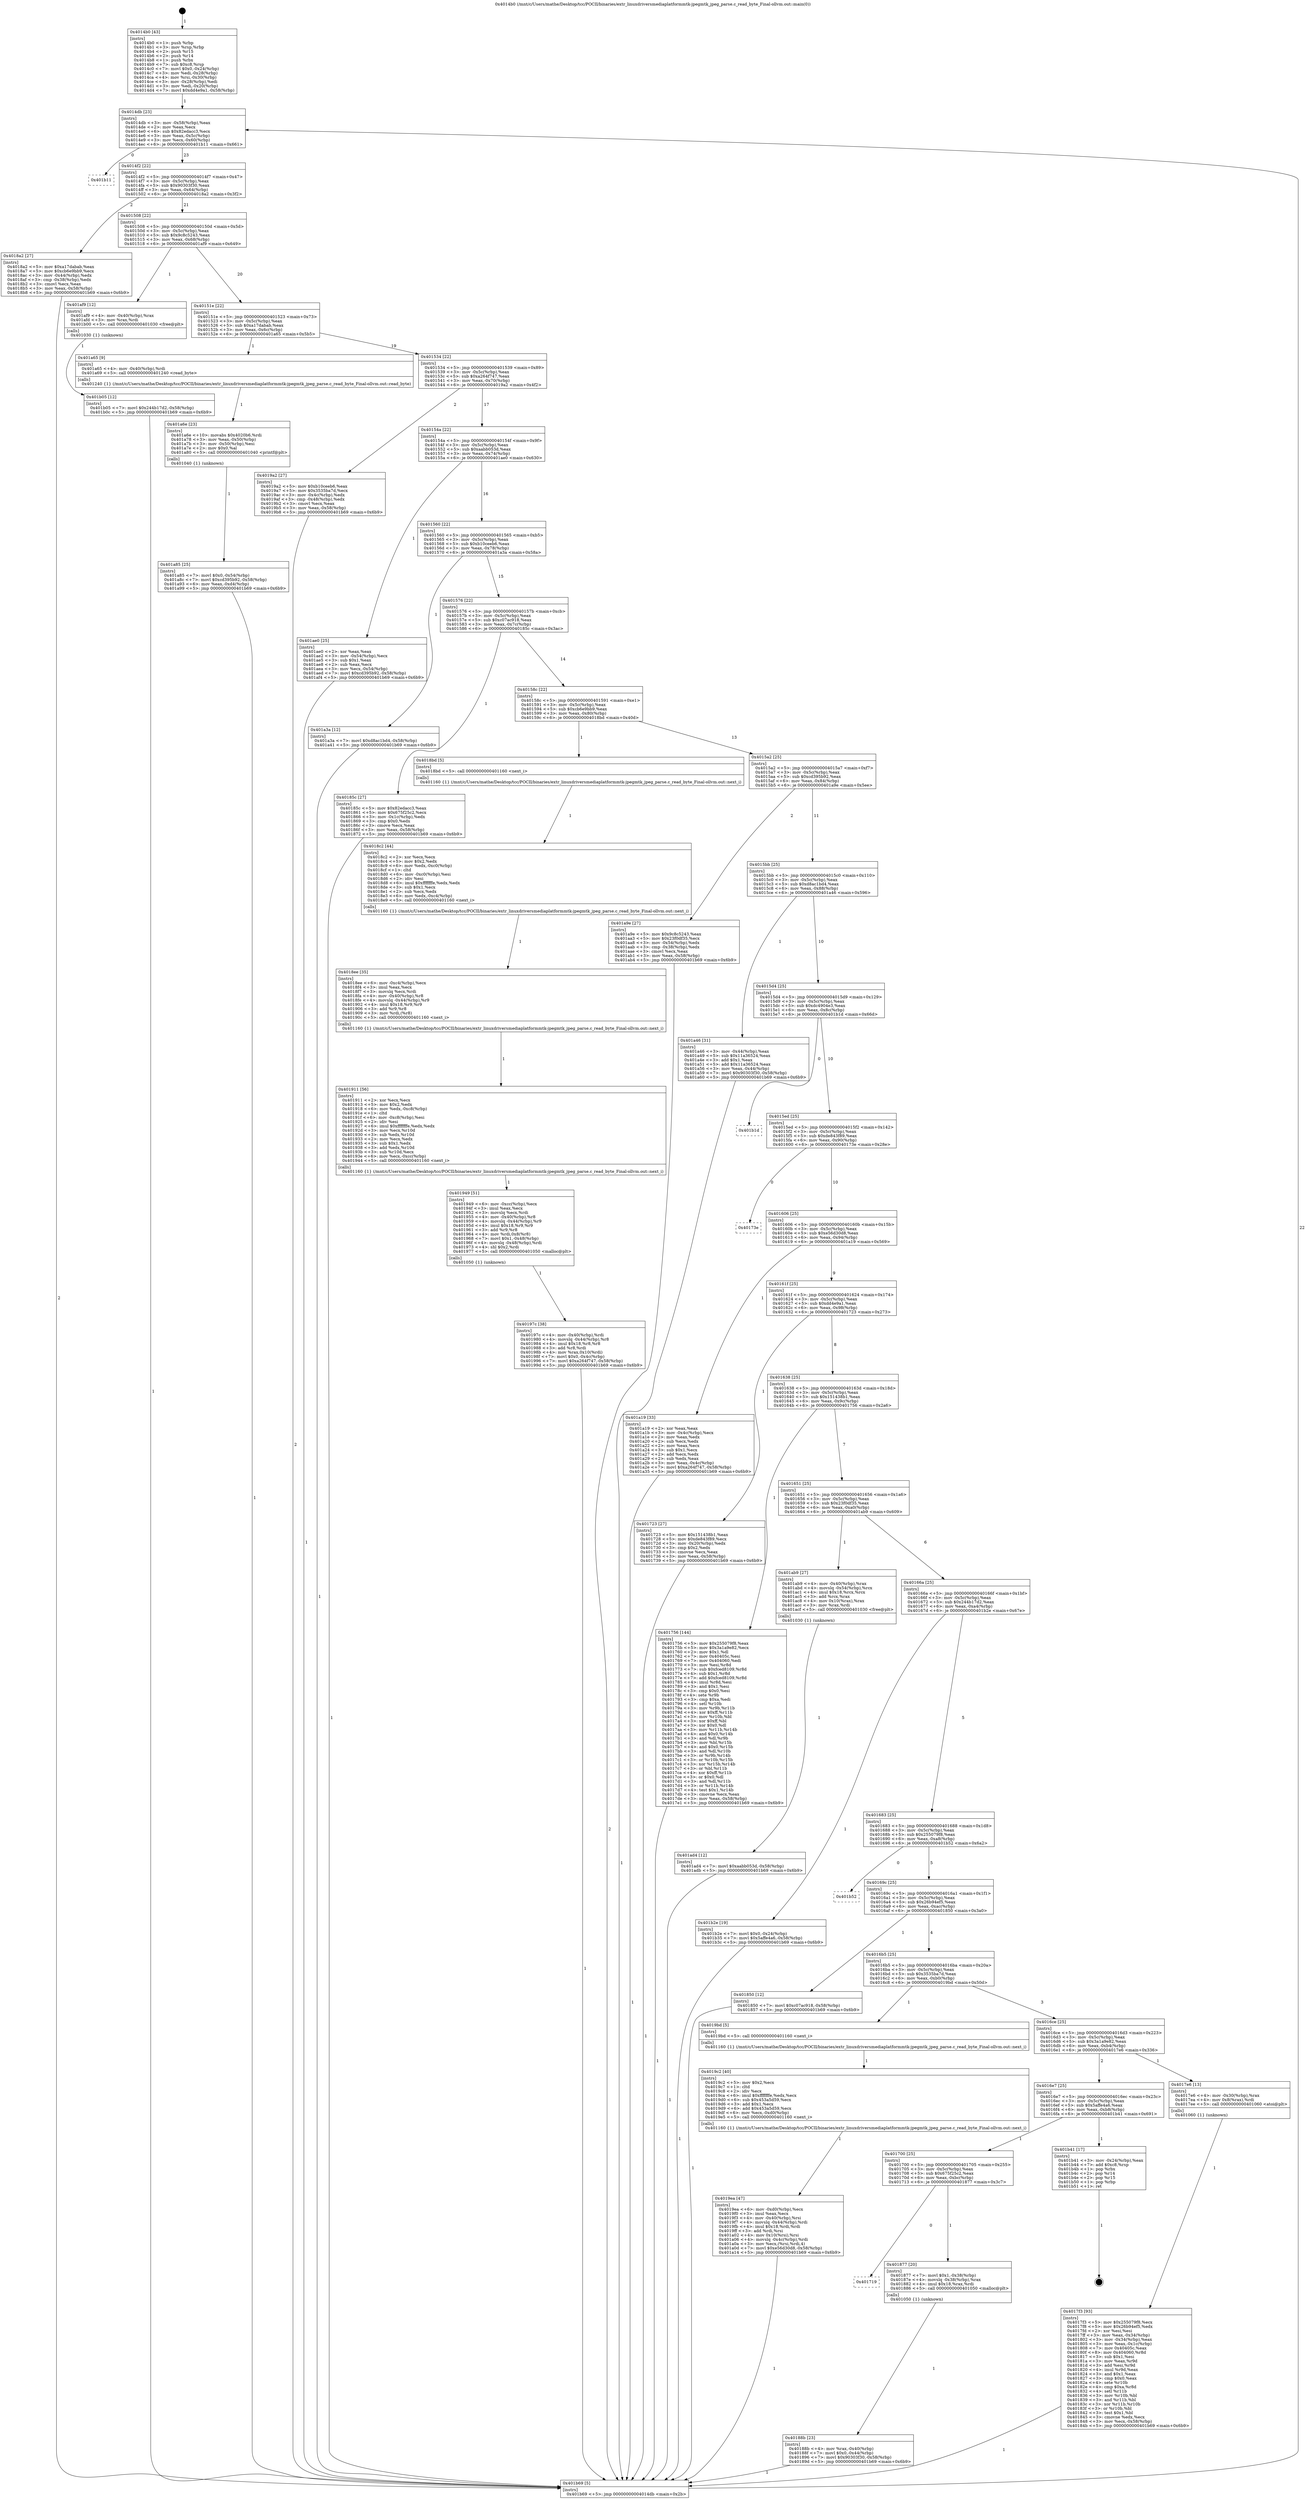 digraph "0x4014b0" {
  label = "0x4014b0 (/mnt/c/Users/mathe/Desktop/tcc/POCII/binaries/extr_linuxdriversmediaplatformmtk-jpegmtk_jpeg_parse.c_read_byte_Final-ollvm.out::main(0))"
  labelloc = "t"
  node[shape=record]

  Entry [label="",width=0.3,height=0.3,shape=circle,fillcolor=black,style=filled]
  "0x4014db" [label="{
     0x4014db [23]\l
     | [instrs]\l
     &nbsp;&nbsp;0x4014db \<+3\>: mov -0x58(%rbp),%eax\l
     &nbsp;&nbsp;0x4014de \<+2\>: mov %eax,%ecx\l
     &nbsp;&nbsp;0x4014e0 \<+6\>: sub $0x82edacc3,%ecx\l
     &nbsp;&nbsp;0x4014e6 \<+3\>: mov %eax,-0x5c(%rbp)\l
     &nbsp;&nbsp;0x4014e9 \<+3\>: mov %ecx,-0x60(%rbp)\l
     &nbsp;&nbsp;0x4014ec \<+6\>: je 0000000000401b11 \<main+0x661\>\l
  }"]
  "0x401b11" [label="{
     0x401b11\l
  }", style=dashed]
  "0x4014f2" [label="{
     0x4014f2 [22]\l
     | [instrs]\l
     &nbsp;&nbsp;0x4014f2 \<+5\>: jmp 00000000004014f7 \<main+0x47\>\l
     &nbsp;&nbsp;0x4014f7 \<+3\>: mov -0x5c(%rbp),%eax\l
     &nbsp;&nbsp;0x4014fa \<+5\>: sub $0x90303f30,%eax\l
     &nbsp;&nbsp;0x4014ff \<+3\>: mov %eax,-0x64(%rbp)\l
     &nbsp;&nbsp;0x401502 \<+6\>: je 00000000004018a2 \<main+0x3f2\>\l
  }"]
  Exit [label="",width=0.3,height=0.3,shape=circle,fillcolor=black,style=filled,peripheries=2]
  "0x4018a2" [label="{
     0x4018a2 [27]\l
     | [instrs]\l
     &nbsp;&nbsp;0x4018a2 \<+5\>: mov $0xa17dabab,%eax\l
     &nbsp;&nbsp;0x4018a7 \<+5\>: mov $0xcb6e9bb9,%ecx\l
     &nbsp;&nbsp;0x4018ac \<+3\>: mov -0x44(%rbp),%edx\l
     &nbsp;&nbsp;0x4018af \<+3\>: cmp -0x38(%rbp),%edx\l
     &nbsp;&nbsp;0x4018b2 \<+3\>: cmovl %ecx,%eax\l
     &nbsp;&nbsp;0x4018b5 \<+3\>: mov %eax,-0x58(%rbp)\l
     &nbsp;&nbsp;0x4018b8 \<+5\>: jmp 0000000000401b69 \<main+0x6b9\>\l
  }"]
  "0x401508" [label="{
     0x401508 [22]\l
     | [instrs]\l
     &nbsp;&nbsp;0x401508 \<+5\>: jmp 000000000040150d \<main+0x5d\>\l
     &nbsp;&nbsp;0x40150d \<+3\>: mov -0x5c(%rbp),%eax\l
     &nbsp;&nbsp;0x401510 \<+5\>: sub $0x9c8c5243,%eax\l
     &nbsp;&nbsp;0x401515 \<+3\>: mov %eax,-0x68(%rbp)\l
     &nbsp;&nbsp;0x401518 \<+6\>: je 0000000000401af9 \<main+0x649\>\l
  }"]
  "0x401b05" [label="{
     0x401b05 [12]\l
     | [instrs]\l
     &nbsp;&nbsp;0x401b05 \<+7\>: movl $0x244b17d2,-0x58(%rbp)\l
     &nbsp;&nbsp;0x401b0c \<+5\>: jmp 0000000000401b69 \<main+0x6b9\>\l
  }"]
  "0x401af9" [label="{
     0x401af9 [12]\l
     | [instrs]\l
     &nbsp;&nbsp;0x401af9 \<+4\>: mov -0x40(%rbp),%rax\l
     &nbsp;&nbsp;0x401afd \<+3\>: mov %rax,%rdi\l
     &nbsp;&nbsp;0x401b00 \<+5\>: call 0000000000401030 \<free@plt\>\l
     | [calls]\l
     &nbsp;&nbsp;0x401030 \{1\} (unknown)\l
  }"]
  "0x40151e" [label="{
     0x40151e [22]\l
     | [instrs]\l
     &nbsp;&nbsp;0x40151e \<+5\>: jmp 0000000000401523 \<main+0x73\>\l
     &nbsp;&nbsp;0x401523 \<+3\>: mov -0x5c(%rbp),%eax\l
     &nbsp;&nbsp;0x401526 \<+5\>: sub $0xa17dabab,%eax\l
     &nbsp;&nbsp;0x40152b \<+3\>: mov %eax,-0x6c(%rbp)\l
     &nbsp;&nbsp;0x40152e \<+6\>: je 0000000000401a65 \<main+0x5b5\>\l
  }"]
  "0x401ad4" [label="{
     0x401ad4 [12]\l
     | [instrs]\l
     &nbsp;&nbsp;0x401ad4 \<+7\>: movl $0xaabb053d,-0x58(%rbp)\l
     &nbsp;&nbsp;0x401adb \<+5\>: jmp 0000000000401b69 \<main+0x6b9\>\l
  }"]
  "0x401a65" [label="{
     0x401a65 [9]\l
     | [instrs]\l
     &nbsp;&nbsp;0x401a65 \<+4\>: mov -0x40(%rbp),%rdi\l
     &nbsp;&nbsp;0x401a69 \<+5\>: call 0000000000401240 \<read_byte\>\l
     | [calls]\l
     &nbsp;&nbsp;0x401240 \{1\} (/mnt/c/Users/mathe/Desktop/tcc/POCII/binaries/extr_linuxdriversmediaplatformmtk-jpegmtk_jpeg_parse.c_read_byte_Final-ollvm.out::read_byte)\l
  }"]
  "0x401534" [label="{
     0x401534 [22]\l
     | [instrs]\l
     &nbsp;&nbsp;0x401534 \<+5\>: jmp 0000000000401539 \<main+0x89\>\l
     &nbsp;&nbsp;0x401539 \<+3\>: mov -0x5c(%rbp),%eax\l
     &nbsp;&nbsp;0x40153c \<+5\>: sub $0xa264f747,%eax\l
     &nbsp;&nbsp;0x401541 \<+3\>: mov %eax,-0x70(%rbp)\l
     &nbsp;&nbsp;0x401544 \<+6\>: je 00000000004019a2 \<main+0x4f2\>\l
  }"]
  "0x401a85" [label="{
     0x401a85 [25]\l
     | [instrs]\l
     &nbsp;&nbsp;0x401a85 \<+7\>: movl $0x0,-0x54(%rbp)\l
     &nbsp;&nbsp;0x401a8c \<+7\>: movl $0xcd395b92,-0x58(%rbp)\l
     &nbsp;&nbsp;0x401a93 \<+6\>: mov %eax,-0xd4(%rbp)\l
     &nbsp;&nbsp;0x401a99 \<+5\>: jmp 0000000000401b69 \<main+0x6b9\>\l
  }"]
  "0x4019a2" [label="{
     0x4019a2 [27]\l
     | [instrs]\l
     &nbsp;&nbsp;0x4019a2 \<+5\>: mov $0xb10ceeb6,%eax\l
     &nbsp;&nbsp;0x4019a7 \<+5\>: mov $0x3535ba7d,%ecx\l
     &nbsp;&nbsp;0x4019ac \<+3\>: mov -0x4c(%rbp),%edx\l
     &nbsp;&nbsp;0x4019af \<+3\>: cmp -0x48(%rbp),%edx\l
     &nbsp;&nbsp;0x4019b2 \<+3\>: cmovl %ecx,%eax\l
     &nbsp;&nbsp;0x4019b5 \<+3\>: mov %eax,-0x58(%rbp)\l
     &nbsp;&nbsp;0x4019b8 \<+5\>: jmp 0000000000401b69 \<main+0x6b9\>\l
  }"]
  "0x40154a" [label="{
     0x40154a [22]\l
     | [instrs]\l
     &nbsp;&nbsp;0x40154a \<+5\>: jmp 000000000040154f \<main+0x9f\>\l
     &nbsp;&nbsp;0x40154f \<+3\>: mov -0x5c(%rbp),%eax\l
     &nbsp;&nbsp;0x401552 \<+5\>: sub $0xaabb053d,%eax\l
     &nbsp;&nbsp;0x401557 \<+3\>: mov %eax,-0x74(%rbp)\l
     &nbsp;&nbsp;0x40155a \<+6\>: je 0000000000401ae0 \<main+0x630\>\l
  }"]
  "0x401a6e" [label="{
     0x401a6e [23]\l
     | [instrs]\l
     &nbsp;&nbsp;0x401a6e \<+10\>: movabs $0x4020b6,%rdi\l
     &nbsp;&nbsp;0x401a78 \<+3\>: mov %eax,-0x50(%rbp)\l
     &nbsp;&nbsp;0x401a7b \<+3\>: mov -0x50(%rbp),%esi\l
     &nbsp;&nbsp;0x401a7e \<+2\>: mov $0x0,%al\l
     &nbsp;&nbsp;0x401a80 \<+5\>: call 0000000000401040 \<printf@plt\>\l
     | [calls]\l
     &nbsp;&nbsp;0x401040 \{1\} (unknown)\l
  }"]
  "0x401ae0" [label="{
     0x401ae0 [25]\l
     | [instrs]\l
     &nbsp;&nbsp;0x401ae0 \<+2\>: xor %eax,%eax\l
     &nbsp;&nbsp;0x401ae2 \<+3\>: mov -0x54(%rbp),%ecx\l
     &nbsp;&nbsp;0x401ae5 \<+3\>: sub $0x1,%eax\l
     &nbsp;&nbsp;0x401ae8 \<+2\>: sub %eax,%ecx\l
     &nbsp;&nbsp;0x401aea \<+3\>: mov %ecx,-0x54(%rbp)\l
     &nbsp;&nbsp;0x401aed \<+7\>: movl $0xcd395b92,-0x58(%rbp)\l
     &nbsp;&nbsp;0x401af4 \<+5\>: jmp 0000000000401b69 \<main+0x6b9\>\l
  }"]
  "0x401560" [label="{
     0x401560 [22]\l
     | [instrs]\l
     &nbsp;&nbsp;0x401560 \<+5\>: jmp 0000000000401565 \<main+0xb5\>\l
     &nbsp;&nbsp;0x401565 \<+3\>: mov -0x5c(%rbp),%eax\l
     &nbsp;&nbsp;0x401568 \<+5\>: sub $0xb10ceeb6,%eax\l
     &nbsp;&nbsp;0x40156d \<+3\>: mov %eax,-0x78(%rbp)\l
     &nbsp;&nbsp;0x401570 \<+6\>: je 0000000000401a3a \<main+0x58a\>\l
  }"]
  "0x4019ea" [label="{
     0x4019ea [47]\l
     | [instrs]\l
     &nbsp;&nbsp;0x4019ea \<+6\>: mov -0xd0(%rbp),%ecx\l
     &nbsp;&nbsp;0x4019f0 \<+3\>: imul %eax,%ecx\l
     &nbsp;&nbsp;0x4019f3 \<+4\>: mov -0x40(%rbp),%rsi\l
     &nbsp;&nbsp;0x4019f7 \<+4\>: movslq -0x44(%rbp),%rdi\l
     &nbsp;&nbsp;0x4019fb \<+4\>: imul $0x18,%rdi,%rdi\l
     &nbsp;&nbsp;0x4019ff \<+3\>: add %rdi,%rsi\l
     &nbsp;&nbsp;0x401a02 \<+4\>: mov 0x10(%rsi),%rsi\l
     &nbsp;&nbsp;0x401a06 \<+4\>: movslq -0x4c(%rbp),%rdi\l
     &nbsp;&nbsp;0x401a0a \<+3\>: mov %ecx,(%rsi,%rdi,4)\l
     &nbsp;&nbsp;0x401a0d \<+7\>: movl $0xe56d30d8,-0x58(%rbp)\l
     &nbsp;&nbsp;0x401a14 \<+5\>: jmp 0000000000401b69 \<main+0x6b9\>\l
  }"]
  "0x401a3a" [label="{
     0x401a3a [12]\l
     | [instrs]\l
     &nbsp;&nbsp;0x401a3a \<+7\>: movl $0xd8ac1bd4,-0x58(%rbp)\l
     &nbsp;&nbsp;0x401a41 \<+5\>: jmp 0000000000401b69 \<main+0x6b9\>\l
  }"]
  "0x401576" [label="{
     0x401576 [22]\l
     | [instrs]\l
     &nbsp;&nbsp;0x401576 \<+5\>: jmp 000000000040157b \<main+0xcb\>\l
     &nbsp;&nbsp;0x40157b \<+3\>: mov -0x5c(%rbp),%eax\l
     &nbsp;&nbsp;0x40157e \<+5\>: sub $0xc07ac918,%eax\l
     &nbsp;&nbsp;0x401583 \<+3\>: mov %eax,-0x7c(%rbp)\l
     &nbsp;&nbsp;0x401586 \<+6\>: je 000000000040185c \<main+0x3ac\>\l
  }"]
  "0x4019c2" [label="{
     0x4019c2 [40]\l
     | [instrs]\l
     &nbsp;&nbsp;0x4019c2 \<+5\>: mov $0x2,%ecx\l
     &nbsp;&nbsp;0x4019c7 \<+1\>: cltd\l
     &nbsp;&nbsp;0x4019c8 \<+2\>: idiv %ecx\l
     &nbsp;&nbsp;0x4019ca \<+6\>: imul $0xfffffffe,%edx,%ecx\l
     &nbsp;&nbsp;0x4019d0 \<+6\>: sub $0x453a5d59,%ecx\l
     &nbsp;&nbsp;0x4019d6 \<+3\>: add $0x1,%ecx\l
     &nbsp;&nbsp;0x4019d9 \<+6\>: add $0x453a5d59,%ecx\l
     &nbsp;&nbsp;0x4019df \<+6\>: mov %ecx,-0xd0(%rbp)\l
     &nbsp;&nbsp;0x4019e5 \<+5\>: call 0000000000401160 \<next_i\>\l
     | [calls]\l
     &nbsp;&nbsp;0x401160 \{1\} (/mnt/c/Users/mathe/Desktop/tcc/POCII/binaries/extr_linuxdriversmediaplatformmtk-jpegmtk_jpeg_parse.c_read_byte_Final-ollvm.out::next_i)\l
  }"]
  "0x40185c" [label="{
     0x40185c [27]\l
     | [instrs]\l
     &nbsp;&nbsp;0x40185c \<+5\>: mov $0x82edacc3,%eax\l
     &nbsp;&nbsp;0x401861 \<+5\>: mov $0x675f25c2,%ecx\l
     &nbsp;&nbsp;0x401866 \<+3\>: mov -0x1c(%rbp),%edx\l
     &nbsp;&nbsp;0x401869 \<+3\>: cmp $0x0,%edx\l
     &nbsp;&nbsp;0x40186c \<+3\>: cmove %ecx,%eax\l
     &nbsp;&nbsp;0x40186f \<+3\>: mov %eax,-0x58(%rbp)\l
     &nbsp;&nbsp;0x401872 \<+5\>: jmp 0000000000401b69 \<main+0x6b9\>\l
  }"]
  "0x40158c" [label="{
     0x40158c [22]\l
     | [instrs]\l
     &nbsp;&nbsp;0x40158c \<+5\>: jmp 0000000000401591 \<main+0xe1\>\l
     &nbsp;&nbsp;0x401591 \<+3\>: mov -0x5c(%rbp),%eax\l
     &nbsp;&nbsp;0x401594 \<+5\>: sub $0xcb6e9bb9,%eax\l
     &nbsp;&nbsp;0x401599 \<+3\>: mov %eax,-0x80(%rbp)\l
     &nbsp;&nbsp;0x40159c \<+6\>: je 00000000004018bd \<main+0x40d\>\l
  }"]
  "0x40197c" [label="{
     0x40197c [38]\l
     | [instrs]\l
     &nbsp;&nbsp;0x40197c \<+4\>: mov -0x40(%rbp),%rdi\l
     &nbsp;&nbsp;0x401980 \<+4\>: movslq -0x44(%rbp),%r8\l
     &nbsp;&nbsp;0x401984 \<+4\>: imul $0x18,%r8,%r8\l
     &nbsp;&nbsp;0x401988 \<+3\>: add %r8,%rdi\l
     &nbsp;&nbsp;0x40198b \<+4\>: mov %rax,0x10(%rdi)\l
     &nbsp;&nbsp;0x40198f \<+7\>: movl $0x0,-0x4c(%rbp)\l
     &nbsp;&nbsp;0x401996 \<+7\>: movl $0xa264f747,-0x58(%rbp)\l
     &nbsp;&nbsp;0x40199d \<+5\>: jmp 0000000000401b69 \<main+0x6b9\>\l
  }"]
  "0x4018bd" [label="{
     0x4018bd [5]\l
     | [instrs]\l
     &nbsp;&nbsp;0x4018bd \<+5\>: call 0000000000401160 \<next_i\>\l
     | [calls]\l
     &nbsp;&nbsp;0x401160 \{1\} (/mnt/c/Users/mathe/Desktop/tcc/POCII/binaries/extr_linuxdriversmediaplatformmtk-jpegmtk_jpeg_parse.c_read_byte_Final-ollvm.out::next_i)\l
  }"]
  "0x4015a2" [label="{
     0x4015a2 [25]\l
     | [instrs]\l
     &nbsp;&nbsp;0x4015a2 \<+5\>: jmp 00000000004015a7 \<main+0xf7\>\l
     &nbsp;&nbsp;0x4015a7 \<+3\>: mov -0x5c(%rbp),%eax\l
     &nbsp;&nbsp;0x4015aa \<+5\>: sub $0xcd395b92,%eax\l
     &nbsp;&nbsp;0x4015af \<+6\>: mov %eax,-0x84(%rbp)\l
     &nbsp;&nbsp;0x4015b5 \<+6\>: je 0000000000401a9e \<main+0x5ee\>\l
  }"]
  "0x401949" [label="{
     0x401949 [51]\l
     | [instrs]\l
     &nbsp;&nbsp;0x401949 \<+6\>: mov -0xcc(%rbp),%ecx\l
     &nbsp;&nbsp;0x40194f \<+3\>: imul %eax,%ecx\l
     &nbsp;&nbsp;0x401952 \<+3\>: movslq %ecx,%rdi\l
     &nbsp;&nbsp;0x401955 \<+4\>: mov -0x40(%rbp),%r8\l
     &nbsp;&nbsp;0x401959 \<+4\>: movslq -0x44(%rbp),%r9\l
     &nbsp;&nbsp;0x40195d \<+4\>: imul $0x18,%r9,%r9\l
     &nbsp;&nbsp;0x401961 \<+3\>: add %r9,%r8\l
     &nbsp;&nbsp;0x401964 \<+4\>: mov %rdi,0x8(%r8)\l
     &nbsp;&nbsp;0x401968 \<+7\>: movl $0x1,-0x48(%rbp)\l
     &nbsp;&nbsp;0x40196f \<+4\>: movslq -0x48(%rbp),%rdi\l
     &nbsp;&nbsp;0x401973 \<+4\>: shl $0x2,%rdi\l
     &nbsp;&nbsp;0x401977 \<+5\>: call 0000000000401050 \<malloc@plt\>\l
     | [calls]\l
     &nbsp;&nbsp;0x401050 \{1\} (unknown)\l
  }"]
  "0x401a9e" [label="{
     0x401a9e [27]\l
     | [instrs]\l
     &nbsp;&nbsp;0x401a9e \<+5\>: mov $0x9c8c5243,%eax\l
     &nbsp;&nbsp;0x401aa3 \<+5\>: mov $0x23f0df35,%ecx\l
     &nbsp;&nbsp;0x401aa8 \<+3\>: mov -0x54(%rbp),%edx\l
     &nbsp;&nbsp;0x401aab \<+3\>: cmp -0x38(%rbp),%edx\l
     &nbsp;&nbsp;0x401aae \<+3\>: cmovl %ecx,%eax\l
     &nbsp;&nbsp;0x401ab1 \<+3\>: mov %eax,-0x58(%rbp)\l
     &nbsp;&nbsp;0x401ab4 \<+5\>: jmp 0000000000401b69 \<main+0x6b9\>\l
  }"]
  "0x4015bb" [label="{
     0x4015bb [25]\l
     | [instrs]\l
     &nbsp;&nbsp;0x4015bb \<+5\>: jmp 00000000004015c0 \<main+0x110\>\l
     &nbsp;&nbsp;0x4015c0 \<+3\>: mov -0x5c(%rbp),%eax\l
     &nbsp;&nbsp;0x4015c3 \<+5\>: sub $0xd8ac1bd4,%eax\l
     &nbsp;&nbsp;0x4015c8 \<+6\>: mov %eax,-0x88(%rbp)\l
     &nbsp;&nbsp;0x4015ce \<+6\>: je 0000000000401a46 \<main+0x596\>\l
  }"]
  "0x401911" [label="{
     0x401911 [56]\l
     | [instrs]\l
     &nbsp;&nbsp;0x401911 \<+2\>: xor %ecx,%ecx\l
     &nbsp;&nbsp;0x401913 \<+5\>: mov $0x2,%edx\l
     &nbsp;&nbsp;0x401918 \<+6\>: mov %edx,-0xc8(%rbp)\l
     &nbsp;&nbsp;0x40191e \<+1\>: cltd\l
     &nbsp;&nbsp;0x40191f \<+6\>: mov -0xc8(%rbp),%esi\l
     &nbsp;&nbsp;0x401925 \<+2\>: idiv %esi\l
     &nbsp;&nbsp;0x401927 \<+6\>: imul $0xfffffffe,%edx,%edx\l
     &nbsp;&nbsp;0x40192d \<+3\>: mov %ecx,%r10d\l
     &nbsp;&nbsp;0x401930 \<+3\>: sub %edx,%r10d\l
     &nbsp;&nbsp;0x401933 \<+2\>: mov %ecx,%edx\l
     &nbsp;&nbsp;0x401935 \<+3\>: sub $0x1,%edx\l
     &nbsp;&nbsp;0x401938 \<+3\>: add %edx,%r10d\l
     &nbsp;&nbsp;0x40193b \<+3\>: sub %r10d,%ecx\l
     &nbsp;&nbsp;0x40193e \<+6\>: mov %ecx,-0xcc(%rbp)\l
     &nbsp;&nbsp;0x401944 \<+5\>: call 0000000000401160 \<next_i\>\l
     | [calls]\l
     &nbsp;&nbsp;0x401160 \{1\} (/mnt/c/Users/mathe/Desktop/tcc/POCII/binaries/extr_linuxdriversmediaplatformmtk-jpegmtk_jpeg_parse.c_read_byte_Final-ollvm.out::next_i)\l
  }"]
  "0x401a46" [label="{
     0x401a46 [31]\l
     | [instrs]\l
     &nbsp;&nbsp;0x401a46 \<+3\>: mov -0x44(%rbp),%eax\l
     &nbsp;&nbsp;0x401a49 \<+5\>: sub $0x11a36524,%eax\l
     &nbsp;&nbsp;0x401a4e \<+3\>: add $0x1,%eax\l
     &nbsp;&nbsp;0x401a51 \<+5\>: add $0x11a36524,%eax\l
     &nbsp;&nbsp;0x401a56 \<+3\>: mov %eax,-0x44(%rbp)\l
     &nbsp;&nbsp;0x401a59 \<+7\>: movl $0x90303f30,-0x58(%rbp)\l
     &nbsp;&nbsp;0x401a60 \<+5\>: jmp 0000000000401b69 \<main+0x6b9\>\l
  }"]
  "0x4015d4" [label="{
     0x4015d4 [25]\l
     | [instrs]\l
     &nbsp;&nbsp;0x4015d4 \<+5\>: jmp 00000000004015d9 \<main+0x129\>\l
     &nbsp;&nbsp;0x4015d9 \<+3\>: mov -0x5c(%rbp),%eax\l
     &nbsp;&nbsp;0x4015dc \<+5\>: sub $0xdc4904e3,%eax\l
     &nbsp;&nbsp;0x4015e1 \<+6\>: mov %eax,-0x8c(%rbp)\l
     &nbsp;&nbsp;0x4015e7 \<+6\>: je 0000000000401b1d \<main+0x66d\>\l
  }"]
  "0x4018ee" [label="{
     0x4018ee [35]\l
     | [instrs]\l
     &nbsp;&nbsp;0x4018ee \<+6\>: mov -0xc4(%rbp),%ecx\l
     &nbsp;&nbsp;0x4018f4 \<+3\>: imul %eax,%ecx\l
     &nbsp;&nbsp;0x4018f7 \<+3\>: movslq %ecx,%rdi\l
     &nbsp;&nbsp;0x4018fa \<+4\>: mov -0x40(%rbp),%r8\l
     &nbsp;&nbsp;0x4018fe \<+4\>: movslq -0x44(%rbp),%r9\l
     &nbsp;&nbsp;0x401902 \<+4\>: imul $0x18,%r9,%r9\l
     &nbsp;&nbsp;0x401906 \<+3\>: add %r9,%r8\l
     &nbsp;&nbsp;0x401909 \<+3\>: mov %rdi,(%r8)\l
     &nbsp;&nbsp;0x40190c \<+5\>: call 0000000000401160 \<next_i\>\l
     | [calls]\l
     &nbsp;&nbsp;0x401160 \{1\} (/mnt/c/Users/mathe/Desktop/tcc/POCII/binaries/extr_linuxdriversmediaplatformmtk-jpegmtk_jpeg_parse.c_read_byte_Final-ollvm.out::next_i)\l
  }"]
  "0x401b1d" [label="{
     0x401b1d\l
  }", style=dashed]
  "0x4015ed" [label="{
     0x4015ed [25]\l
     | [instrs]\l
     &nbsp;&nbsp;0x4015ed \<+5\>: jmp 00000000004015f2 \<main+0x142\>\l
     &nbsp;&nbsp;0x4015f2 \<+3\>: mov -0x5c(%rbp),%eax\l
     &nbsp;&nbsp;0x4015f5 \<+5\>: sub $0xde843f89,%eax\l
     &nbsp;&nbsp;0x4015fa \<+6\>: mov %eax,-0x90(%rbp)\l
     &nbsp;&nbsp;0x401600 \<+6\>: je 000000000040173e \<main+0x28e\>\l
  }"]
  "0x4018c2" [label="{
     0x4018c2 [44]\l
     | [instrs]\l
     &nbsp;&nbsp;0x4018c2 \<+2\>: xor %ecx,%ecx\l
     &nbsp;&nbsp;0x4018c4 \<+5\>: mov $0x2,%edx\l
     &nbsp;&nbsp;0x4018c9 \<+6\>: mov %edx,-0xc0(%rbp)\l
     &nbsp;&nbsp;0x4018cf \<+1\>: cltd\l
     &nbsp;&nbsp;0x4018d0 \<+6\>: mov -0xc0(%rbp),%esi\l
     &nbsp;&nbsp;0x4018d6 \<+2\>: idiv %esi\l
     &nbsp;&nbsp;0x4018d8 \<+6\>: imul $0xfffffffe,%edx,%edx\l
     &nbsp;&nbsp;0x4018de \<+3\>: sub $0x1,%ecx\l
     &nbsp;&nbsp;0x4018e1 \<+2\>: sub %ecx,%edx\l
     &nbsp;&nbsp;0x4018e3 \<+6\>: mov %edx,-0xc4(%rbp)\l
     &nbsp;&nbsp;0x4018e9 \<+5\>: call 0000000000401160 \<next_i\>\l
     | [calls]\l
     &nbsp;&nbsp;0x401160 \{1\} (/mnt/c/Users/mathe/Desktop/tcc/POCII/binaries/extr_linuxdriversmediaplatformmtk-jpegmtk_jpeg_parse.c_read_byte_Final-ollvm.out::next_i)\l
  }"]
  "0x40173e" [label="{
     0x40173e\l
  }", style=dashed]
  "0x401606" [label="{
     0x401606 [25]\l
     | [instrs]\l
     &nbsp;&nbsp;0x401606 \<+5\>: jmp 000000000040160b \<main+0x15b\>\l
     &nbsp;&nbsp;0x40160b \<+3\>: mov -0x5c(%rbp),%eax\l
     &nbsp;&nbsp;0x40160e \<+5\>: sub $0xe56d30d8,%eax\l
     &nbsp;&nbsp;0x401613 \<+6\>: mov %eax,-0x94(%rbp)\l
     &nbsp;&nbsp;0x401619 \<+6\>: je 0000000000401a19 \<main+0x569\>\l
  }"]
  "0x40188b" [label="{
     0x40188b [23]\l
     | [instrs]\l
     &nbsp;&nbsp;0x40188b \<+4\>: mov %rax,-0x40(%rbp)\l
     &nbsp;&nbsp;0x40188f \<+7\>: movl $0x0,-0x44(%rbp)\l
     &nbsp;&nbsp;0x401896 \<+7\>: movl $0x90303f30,-0x58(%rbp)\l
     &nbsp;&nbsp;0x40189d \<+5\>: jmp 0000000000401b69 \<main+0x6b9\>\l
  }"]
  "0x401a19" [label="{
     0x401a19 [33]\l
     | [instrs]\l
     &nbsp;&nbsp;0x401a19 \<+2\>: xor %eax,%eax\l
     &nbsp;&nbsp;0x401a1b \<+3\>: mov -0x4c(%rbp),%ecx\l
     &nbsp;&nbsp;0x401a1e \<+2\>: mov %eax,%edx\l
     &nbsp;&nbsp;0x401a20 \<+2\>: sub %ecx,%edx\l
     &nbsp;&nbsp;0x401a22 \<+2\>: mov %eax,%ecx\l
     &nbsp;&nbsp;0x401a24 \<+3\>: sub $0x1,%ecx\l
     &nbsp;&nbsp;0x401a27 \<+2\>: add %ecx,%edx\l
     &nbsp;&nbsp;0x401a29 \<+2\>: sub %edx,%eax\l
     &nbsp;&nbsp;0x401a2b \<+3\>: mov %eax,-0x4c(%rbp)\l
     &nbsp;&nbsp;0x401a2e \<+7\>: movl $0xa264f747,-0x58(%rbp)\l
     &nbsp;&nbsp;0x401a35 \<+5\>: jmp 0000000000401b69 \<main+0x6b9\>\l
  }"]
  "0x40161f" [label="{
     0x40161f [25]\l
     | [instrs]\l
     &nbsp;&nbsp;0x40161f \<+5\>: jmp 0000000000401624 \<main+0x174\>\l
     &nbsp;&nbsp;0x401624 \<+3\>: mov -0x5c(%rbp),%eax\l
     &nbsp;&nbsp;0x401627 \<+5\>: sub $0xdd4e9a1,%eax\l
     &nbsp;&nbsp;0x40162c \<+6\>: mov %eax,-0x98(%rbp)\l
     &nbsp;&nbsp;0x401632 \<+6\>: je 0000000000401723 \<main+0x273\>\l
  }"]
  "0x401719" [label="{
     0x401719\l
  }", style=dashed]
  "0x401723" [label="{
     0x401723 [27]\l
     | [instrs]\l
     &nbsp;&nbsp;0x401723 \<+5\>: mov $0x151438b1,%eax\l
     &nbsp;&nbsp;0x401728 \<+5\>: mov $0xde843f89,%ecx\l
     &nbsp;&nbsp;0x40172d \<+3\>: mov -0x20(%rbp),%edx\l
     &nbsp;&nbsp;0x401730 \<+3\>: cmp $0x2,%edx\l
     &nbsp;&nbsp;0x401733 \<+3\>: cmovne %ecx,%eax\l
     &nbsp;&nbsp;0x401736 \<+3\>: mov %eax,-0x58(%rbp)\l
     &nbsp;&nbsp;0x401739 \<+5\>: jmp 0000000000401b69 \<main+0x6b9\>\l
  }"]
  "0x401638" [label="{
     0x401638 [25]\l
     | [instrs]\l
     &nbsp;&nbsp;0x401638 \<+5\>: jmp 000000000040163d \<main+0x18d\>\l
     &nbsp;&nbsp;0x40163d \<+3\>: mov -0x5c(%rbp),%eax\l
     &nbsp;&nbsp;0x401640 \<+5\>: sub $0x151438b1,%eax\l
     &nbsp;&nbsp;0x401645 \<+6\>: mov %eax,-0x9c(%rbp)\l
     &nbsp;&nbsp;0x40164b \<+6\>: je 0000000000401756 \<main+0x2a6\>\l
  }"]
  "0x401b69" [label="{
     0x401b69 [5]\l
     | [instrs]\l
     &nbsp;&nbsp;0x401b69 \<+5\>: jmp 00000000004014db \<main+0x2b\>\l
  }"]
  "0x4014b0" [label="{
     0x4014b0 [43]\l
     | [instrs]\l
     &nbsp;&nbsp;0x4014b0 \<+1\>: push %rbp\l
     &nbsp;&nbsp;0x4014b1 \<+3\>: mov %rsp,%rbp\l
     &nbsp;&nbsp;0x4014b4 \<+2\>: push %r15\l
     &nbsp;&nbsp;0x4014b6 \<+2\>: push %r14\l
     &nbsp;&nbsp;0x4014b8 \<+1\>: push %rbx\l
     &nbsp;&nbsp;0x4014b9 \<+7\>: sub $0xc8,%rsp\l
     &nbsp;&nbsp;0x4014c0 \<+7\>: movl $0x0,-0x24(%rbp)\l
     &nbsp;&nbsp;0x4014c7 \<+3\>: mov %edi,-0x28(%rbp)\l
     &nbsp;&nbsp;0x4014ca \<+4\>: mov %rsi,-0x30(%rbp)\l
     &nbsp;&nbsp;0x4014ce \<+3\>: mov -0x28(%rbp),%edi\l
     &nbsp;&nbsp;0x4014d1 \<+3\>: mov %edi,-0x20(%rbp)\l
     &nbsp;&nbsp;0x4014d4 \<+7\>: movl $0xdd4e9a1,-0x58(%rbp)\l
  }"]
  "0x401877" [label="{
     0x401877 [20]\l
     | [instrs]\l
     &nbsp;&nbsp;0x401877 \<+7\>: movl $0x1,-0x38(%rbp)\l
     &nbsp;&nbsp;0x40187e \<+4\>: movslq -0x38(%rbp),%rax\l
     &nbsp;&nbsp;0x401882 \<+4\>: imul $0x18,%rax,%rdi\l
     &nbsp;&nbsp;0x401886 \<+5\>: call 0000000000401050 \<malloc@plt\>\l
     | [calls]\l
     &nbsp;&nbsp;0x401050 \{1\} (unknown)\l
  }"]
  "0x401756" [label="{
     0x401756 [144]\l
     | [instrs]\l
     &nbsp;&nbsp;0x401756 \<+5\>: mov $0x255079f8,%eax\l
     &nbsp;&nbsp;0x40175b \<+5\>: mov $0x3a1a9e82,%ecx\l
     &nbsp;&nbsp;0x401760 \<+2\>: mov $0x1,%dl\l
     &nbsp;&nbsp;0x401762 \<+7\>: mov 0x40405c,%esi\l
     &nbsp;&nbsp;0x401769 \<+7\>: mov 0x404060,%edi\l
     &nbsp;&nbsp;0x401770 \<+3\>: mov %esi,%r8d\l
     &nbsp;&nbsp;0x401773 \<+7\>: sub $0xfced8109,%r8d\l
     &nbsp;&nbsp;0x40177a \<+4\>: sub $0x1,%r8d\l
     &nbsp;&nbsp;0x40177e \<+7\>: add $0xfced8109,%r8d\l
     &nbsp;&nbsp;0x401785 \<+4\>: imul %r8d,%esi\l
     &nbsp;&nbsp;0x401789 \<+3\>: and $0x1,%esi\l
     &nbsp;&nbsp;0x40178c \<+3\>: cmp $0x0,%esi\l
     &nbsp;&nbsp;0x40178f \<+4\>: sete %r9b\l
     &nbsp;&nbsp;0x401793 \<+3\>: cmp $0xa,%edi\l
     &nbsp;&nbsp;0x401796 \<+4\>: setl %r10b\l
     &nbsp;&nbsp;0x40179a \<+3\>: mov %r9b,%r11b\l
     &nbsp;&nbsp;0x40179d \<+4\>: xor $0xff,%r11b\l
     &nbsp;&nbsp;0x4017a1 \<+3\>: mov %r10b,%bl\l
     &nbsp;&nbsp;0x4017a4 \<+3\>: xor $0xff,%bl\l
     &nbsp;&nbsp;0x4017a7 \<+3\>: xor $0x0,%dl\l
     &nbsp;&nbsp;0x4017aa \<+3\>: mov %r11b,%r14b\l
     &nbsp;&nbsp;0x4017ad \<+4\>: and $0x0,%r14b\l
     &nbsp;&nbsp;0x4017b1 \<+3\>: and %dl,%r9b\l
     &nbsp;&nbsp;0x4017b4 \<+3\>: mov %bl,%r15b\l
     &nbsp;&nbsp;0x4017b7 \<+4\>: and $0x0,%r15b\l
     &nbsp;&nbsp;0x4017bb \<+3\>: and %dl,%r10b\l
     &nbsp;&nbsp;0x4017be \<+3\>: or %r9b,%r14b\l
     &nbsp;&nbsp;0x4017c1 \<+3\>: or %r10b,%r15b\l
     &nbsp;&nbsp;0x4017c4 \<+3\>: xor %r15b,%r14b\l
     &nbsp;&nbsp;0x4017c7 \<+3\>: or %bl,%r11b\l
     &nbsp;&nbsp;0x4017ca \<+4\>: xor $0xff,%r11b\l
     &nbsp;&nbsp;0x4017ce \<+3\>: or $0x0,%dl\l
     &nbsp;&nbsp;0x4017d1 \<+3\>: and %dl,%r11b\l
     &nbsp;&nbsp;0x4017d4 \<+3\>: or %r11b,%r14b\l
     &nbsp;&nbsp;0x4017d7 \<+4\>: test $0x1,%r14b\l
     &nbsp;&nbsp;0x4017db \<+3\>: cmovne %ecx,%eax\l
     &nbsp;&nbsp;0x4017de \<+3\>: mov %eax,-0x58(%rbp)\l
     &nbsp;&nbsp;0x4017e1 \<+5\>: jmp 0000000000401b69 \<main+0x6b9\>\l
  }"]
  "0x401651" [label="{
     0x401651 [25]\l
     | [instrs]\l
     &nbsp;&nbsp;0x401651 \<+5\>: jmp 0000000000401656 \<main+0x1a6\>\l
     &nbsp;&nbsp;0x401656 \<+3\>: mov -0x5c(%rbp),%eax\l
     &nbsp;&nbsp;0x401659 \<+5\>: sub $0x23f0df35,%eax\l
     &nbsp;&nbsp;0x40165e \<+6\>: mov %eax,-0xa0(%rbp)\l
     &nbsp;&nbsp;0x401664 \<+6\>: je 0000000000401ab9 \<main+0x609\>\l
  }"]
  "0x401700" [label="{
     0x401700 [25]\l
     | [instrs]\l
     &nbsp;&nbsp;0x401700 \<+5\>: jmp 0000000000401705 \<main+0x255\>\l
     &nbsp;&nbsp;0x401705 \<+3\>: mov -0x5c(%rbp),%eax\l
     &nbsp;&nbsp;0x401708 \<+5\>: sub $0x675f25c2,%eax\l
     &nbsp;&nbsp;0x40170d \<+6\>: mov %eax,-0xbc(%rbp)\l
     &nbsp;&nbsp;0x401713 \<+6\>: je 0000000000401877 \<main+0x3c7\>\l
  }"]
  "0x401ab9" [label="{
     0x401ab9 [27]\l
     | [instrs]\l
     &nbsp;&nbsp;0x401ab9 \<+4\>: mov -0x40(%rbp),%rax\l
     &nbsp;&nbsp;0x401abd \<+4\>: movslq -0x54(%rbp),%rcx\l
     &nbsp;&nbsp;0x401ac1 \<+4\>: imul $0x18,%rcx,%rcx\l
     &nbsp;&nbsp;0x401ac5 \<+3\>: add %rcx,%rax\l
     &nbsp;&nbsp;0x401ac8 \<+4\>: mov 0x10(%rax),%rax\l
     &nbsp;&nbsp;0x401acc \<+3\>: mov %rax,%rdi\l
     &nbsp;&nbsp;0x401acf \<+5\>: call 0000000000401030 \<free@plt\>\l
     | [calls]\l
     &nbsp;&nbsp;0x401030 \{1\} (unknown)\l
  }"]
  "0x40166a" [label="{
     0x40166a [25]\l
     | [instrs]\l
     &nbsp;&nbsp;0x40166a \<+5\>: jmp 000000000040166f \<main+0x1bf\>\l
     &nbsp;&nbsp;0x40166f \<+3\>: mov -0x5c(%rbp),%eax\l
     &nbsp;&nbsp;0x401672 \<+5\>: sub $0x244b17d2,%eax\l
     &nbsp;&nbsp;0x401677 \<+6\>: mov %eax,-0xa4(%rbp)\l
     &nbsp;&nbsp;0x40167d \<+6\>: je 0000000000401b2e \<main+0x67e\>\l
  }"]
  "0x401b41" [label="{
     0x401b41 [17]\l
     | [instrs]\l
     &nbsp;&nbsp;0x401b41 \<+3\>: mov -0x24(%rbp),%eax\l
     &nbsp;&nbsp;0x401b44 \<+7\>: add $0xc8,%rsp\l
     &nbsp;&nbsp;0x401b4b \<+1\>: pop %rbx\l
     &nbsp;&nbsp;0x401b4c \<+2\>: pop %r14\l
     &nbsp;&nbsp;0x401b4e \<+2\>: pop %r15\l
     &nbsp;&nbsp;0x401b50 \<+1\>: pop %rbp\l
     &nbsp;&nbsp;0x401b51 \<+1\>: ret\l
  }"]
  "0x401b2e" [label="{
     0x401b2e [19]\l
     | [instrs]\l
     &nbsp;&nbsp;0x401b2e \<+7\>: movl $0x0,-0x24(%rbp)\l
     &nbsp;&nbsp;0x401b35 \<+7\>: movl $0x5affe4a6,-0x58(%rbp)\l
     &nbsp;&nbsp;0x401b3c \<+5\>: jmp 0000000000401b69 \<main+0x6b9\>\l
  }"]
  "0x401683" [label="{
     0x401683 [25]\l
     | [instrs]\l
     &nbsp;&nbsp;0x401683 \<+5\>: jmp 0000000000401688 \<main+0x1d8\>\l
     &nbsp;&nbsp;0x401688 \<+3\>: mov -0x5c(%rbp),%eax\l
     &nbsp;&nbsp;0x40168b \<+5\>: sub $0x255079f8,%eax\l
     &nbsp;&nbsp;0x401690 \<+6\>: mov %eax,-0xa8(%rbp)\l
     &nbsp;&nbsp;0x401696 \<+6\>: je 0000000000401b52 \<main+0x6a2\>\l
  }"]
  "0x4017f3" [label="{
     0x4017f3 [93]\l
     | [instrs]\l
     &nbsp;&nbsp;0x4017f3 \<+5\>: mov $0x255079f8,%ecx\l
     &nbsp;&nbsp;0x4017f8 \<+5\>: mov $0x26b94ef5,%edx\l
     &nbsp;&nbsp;0x4017fd \<+2\>: xor %esi,%esi\l
     &nbsp;&nbsp;0x4017ff \<+3\>: mov %eax,-0x34(%rbp)\l
     &nbsp;&nbsp;0x401802 \<+3\>: mov -0x34(%rbp),%eax\l
     &nbsp;&nbsp;0x401805 \<+3\>: mov %eax,-0x1c(%rbp)\l
     &nbsp;&nbsp;0x401808 \<+7\>: mov 0x40405c,%eax\l
     &nbsp;&nbsp;0x40180f \<+8\>: mov 0x404060,%r8d\l
     &nbsp;&nbsp;0x401817 \<+3\>: sub $0x1,%esi\l
     &nbsp;&nbsp;0x40181a \<+3\>: mov %eax,%r9d\l
     &nbsp;&nbsp;0x40181d \<+3\>: add %esi,%r9d\l
     &nbsp;&nbsp;0x401820 \<+4\>: imul %r9d,%eax\l
     &nbsp;&nbsp;0x401824 \<+3\>: and $0x1,%eax\l
     &nbsp;&nbsp;0x401827 \<+3\>: cmp $0x0,%eax\l
     &nbsp;&nbsp;0x40182a \<+4\>: sete %r10b\l
     &nbsp;&nbsp;0x40182e \<+4\>: cmp $0xa,%r8d\l
     &nbsp;&nbsp;0x401832 \<+4\>: setl %r11b\l
     &nbsp;&nbsp;0x401836 \<+3\>: mov %r10b,%bl\l
     &nbsp;&nbsp;0x401839 \<+3\>: and %r11b,%bl\l
     &nbsp;&nbsp;0x40183c \<+3\>: xor %r11b,%r10b\l
     &nbsp;&nbsp;0x40183f \<+3\>: or %r10b,%bl\l
     &nbsp;&nbsp;0x401842 \<+3\>: test $0x1,%bl\l
     &nbsp;&nbsp;0x401845 \<+3\>: cmovne %edx,%ecx\l
     &nbsp;&nbsp;0x401848 \<+3\>: mov %ecx,-0x58(%rbp)\l
     &nbsp;&nbsp;0x40184b \<+5\>: jmp 0000000000401b69 \<main+0x6b9\>\l
  }"]
  "0x401b52" [label="{
     0x401b52\l
  }", style=dashed]
  "0x40169c" [label="{
     0x40169c [25]\l
     | [instrs]\l
     &nbsp;&nbsp;0x40169c \<+5\>: jmp 00000000004016a1 \<main+0x1f1\>\l
     &nbsp;&nbsp;0x4016a1 \<+3\>: mov -0x5c(%rbp),%eax\l
     &nbsp;&nbsp;0x4016a4 \<+5\>: sub $0x26b94ef5,%eax\l
     &nbsp;&nbsp;0x4016a9 \<+6\>: mov %eax,-0xac(%rbp)\l
     &nbsp;&nbsp;0x4016af \<+6\>: je 0000000000401850 \<main+0x3a0\>\l
  }"]
  "0x4016e7" [label="{
     0x4016e7 [25]\l
     | [instrs]\l
     &nbsp;&nbsp;0x4016e7 \<+5\>: jmp 00000000004016ec \<main+0x23c\>\l
     &nbsp;&nbsp;0x4016ec \<+3\>: mov -0x5c(%rbp),%eax\l
     &nbsp;&nbsp;0x4016ef \<+5\>: sub $0x5affe4a6,%eax\l
     &nbsp;&nbsp;0x4016f4 \<+6\>: mov %eax,-0xb8(%rbp)\l
     &nbsp;&nbsp;0x4016fa \<+6\>: je 0000000000401b41 \<main+0x691\>\l
  }"]
  "0x401850" [label="{
     0x401850 [12]\l
     | [instrs]\l
     &nbsp;&nbsp;0x401850 \<+7\>: movl $0xc07ac918,-0x58(%rbp)\l
     &nbsp;&nbsp;0x401857 \<+5\>: jmp 0000000000401b69 \<main+0x6b9\>\l
  }"]
  "0x4016b5" [label="{
     0x4016b5 [25]\l
     | [instrs]\l
     &nbsp;&nbsp;0x4016b5 \<+5\>: jmp 00000000004016ba \<main+0x20a\>\l
     &nbsp;&nbsp;0x4016ba \<+3\>: mov -0x5c(%rbp),%eax\l
     &nbsp;&nbsp;0x4016bd \<+5\>: sub $0x3535ba7d,%eax\l
     &nbsp;&nbsp;0x4016c2 \<+6\>: mov %eax,-0xb0(%rbp)\l
     &nbsp;&nbsp;0x4016c8 \<+6\>: je 00000000004019bd \<main+0x50d\>\l
  }"]
  "0x4017e6" [label="{
     0x4017e6 [13]\l
     | [instrs]\l
     &nbsp;&nbsp;0x4017e6 \<+4\>: mov -0x30(%rbp),%rax\l
     &nbsp;&nbsp;0x4017ea \<+4\>: mov 0x8(%rax),%rdi\l
     &nbsp;&nbsp;0x4017ee \<+5\>: call 0000000000401060 \<atoi@plt\>\l
     | [calls]\l
     &nbsp;&nbsp;0x401060 \{1\} (unknown)\l
  }"]
  "0x4019bd" [label="{
     0x4019bd [5]\l
     | [instrs]\l
     &nbsp;&nbsp;0x4019bd \<+5\>: call 0000000000401160 \<next_i\>\l
     | [calls]\l
     &nbsp;&nbsp;0x401160 \{1\} (/mnt/c/Users/mathe/Desktop/tcc/POCII/binaries/extr_linuxdriversmediaplatformmtk-jpegmtk_jpeg_parse.c_read_byte_Final-ollvm.out::next_i)\l
  }"]
  "0x4016ce" [label="{
     0x4016ce [25]\l
     | [instrs]\l
     &nbsp;&nbsp;0x4016ce \<+5\>: jmp 00000000004016d3 \<main+0x223\>\l
     &nbsp;&nbsp;0x4016d3 \<+3\>: mov -0x5c(%rbp),%eax\l
     &nbsp;&nbsp;0x4016d6 \<+5\>: sub $0x3a1a9e82,%eax\l
     &nbsp;&nbsp;0x4016db \<+6\>: mov %eax,-0xb4(%rbp)\l
     &nbsp;&nbsp;0x4016e1 \<+6\>: je 00000000004017e6 \<main+0x336\>\l
  }"]
  Entry -> "0x4014b0" [label=" 1"]
  "0x4014db" -> "0x401b11" [label=" 0"]
  "0x4014db" -> "0x4014f2" [label=" 23"]
  "0x401b41" -> Exit [label=" 1"]
  "0x4014f2" -> "0x4018a2" [label=" 2"]
  "0x4014f2" -> "0x401508" [label=" 21"]
  "0x401b2e" -> "0x401b69" [label=" 1"]
  "0x401508" -> "0x401af9" [label=" 1"]
  "0x401508" -> "0x40151e" [label=" 20"]
  "0x401b05" -> "0x401b69" [label=" 1"]
  "0x40151e" -> "0x401a65" [label=" 1"]
  "0x40151e" -> "0x401534" [label=" 19"]
  "0x401af9" -> "0x401b05" [label=" 1"]
  "0x401534" -> "0x4019a2" [label=" 2"]
  "0x401534" -> "0x40154a" [label=" 17"]
  "0x401ae0" -> "0x401b69" [label=" 1"]
  "0x40154a" -> "0x401ae0" [label=" 1"]
  "0x40154a" -> "0x401560" [label=" 16"]
  "0x401ad4" -> "0x401b69" [label=" 1"]
  "0x401560" -> "0x401a3a" [label=" 1"]
  "0x401560" -> "0x401576" [label=" 15"]
  "0x401ab9" -> "0x401ad4" [label=" 1"]
  "0x401576" -> "0x40185c" [label=" 1"]
  "0x401576" -> "0x40158c" [label=" 14"]
  "0x401a9e" -> "0x401b69" [label=" 2"]
  "0x40158c" -> "0x4018bd" [label=" 1"]
  "0x40158c" -> "0x4015a2" [label=" 13"]
  "0x401a85" -> "0x401b69" [label=" 1"]
  "0x4015a2" -> "0x401a9e" [label=" 2"]
  "0x4015a2" -> "0x4015bb" [label=" 11"]
  "0x401a6e" -> "0x401a85" [label=" 1"]
  "0x4015bb" -> "0x401a46" [label=" 1"]
  "0x4015bb" -> "0x4015d4" [label=" 10"]
  "0x401a65" -> "0x401a6e" [label=" 1"]
  "0x4015d4" -> "0x401b1d" [label=" 0"]
  "0x4015d4" -> "0x4015ed" [label=" 10"]
  "0x401a46" -> "0x401b69" [label=" 1"]
  "0x4015ed" -> "0x40173e" [label=" 0"]
  "0x4015ed" -> "0x401606" [label=" 10"]
  "0x401a3a" -> "0x401b69" [label=" 1"]
  "0x401606" -> "0x401a19" [label=" 1"]
  "0x401606" -> "0x40161f" [label=" 9"]
  "0x401a19" -> "0x401b69" [label=" 1"]
  "0x40161f" -> "0x401723" [label=" 1"]
  "0x40161f" -> "0x401638" [label=" 8"]
  "0x401723" -> "0x401b69" [label=" 1"]
  "0x4014b0" -> "0x4014db" [label=" 1"]
  "0x401b69" -> "0x4014db" [label=" 22"]
  "0x4019ea" -> "0x401b69" [label=" 1"]
  "0x401638" -> "0x401756" [label=" 1"]
  "0x401638" -> "0x401651" [label=" 7"]
  "0x401756" -> "0x401b69" [label=" 1"]
  "0x4019c2" -> "0x4019ea" [label=" 1"]
  "0x401651" -> "0x401ab9" [label=" 1"]
  "0x401651" -> "0x40166a" [label=" 6"]
  "0x4019a2" -> "0x401b69" [label=" 2"]
  "0x40166a" -> "0x401b2e" [label=" 1"]
  "0x40166a" -> "0x401683" [label=" 5"]
  "0x40197c" -> "0x401b69" [label=" 1"]
  "0x401683" -> "0x401b52" [label=" 0"]
  "0x401683" -> "0x40169c" [label=" 5"]
  "0x401911" -> "0x401949" [label=" 1"]
  "0x40169c" -> "0x401850" [label=" 1"]
  "0x40169c" -> "0x4016b5" [label=" 4"]
  "0x4018ee" -> "0x401911" [label=" 1"]
  "0x4016b5" -> "0x4019bd" [label=" 1"]
  "0x4016b5" -> "0x4016ce" [label=" 3"]
  "0x4018c2" -> "0x4018ee" [label=" 1"]
  "0x4016ce" -> "0x4017e6" [label=" 1"]
  "0x4016ce" -> "0x4016e7" [label=" 2"]
  "0x4017e6" -> "0x4017f3" [label=" 1"]
  "0x4017f3" -> "0x401b69" [label=" 1"]
  "0x401850" -> "0x401b69" [label=" 1"]
  "0x40185c" -> "0x401b69" [label=" 1"]
  "0x401949" -> "0x40197c" [label=" 1"]
  "0x4016e7" -> "0x401b41" [label=" 1"]
  "0x4016e7" -> "0x401700" [label=" 1"]
  "0x4019bd" -> "0x4019c2" [label=" 1"]
  "0x401700" -> "0x401877" [label=" 1"]
  "0x401700" -> "0x401719" [label=" 0"]
  "0x401877" -> "0x40188b" [label=" 1"]
  "0x40188b" -> "0x401b69" [label=" 1"]
  "0x4018a2" -> "0x401b69" [label=" 2"]
  "0x4018bd" -> "0x4018c2" [label=" 1"]
}
